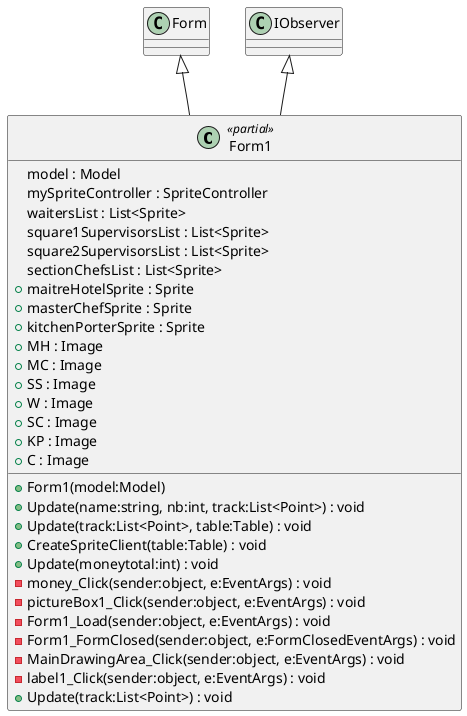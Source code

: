 @startuml
class Form1 <<partial>> {
    model : Model
    mySpriteController : SpriteController
    waitersList : List<Sprite>
    square1SupervisorsList : List<Sprite>
    square2SupervisorsList : List<Sprite>
    sectionChefsList : List<Sprite>
    + maitreHotelSprite : Sprite
    + masterChefSprite : Sprite
    + kitchenPorterSprite : Sprite
    + MH : Image
    + MC : Image
    + SS : Image
    + W : Image
    + SC : Image
    + KP : Image
    + C : Image
    + Form1(model:Model)
    + Update(name:string, nb:int, track:List<Point>) : void
    + Update(track:List<Point>, table:Table) : void
    + CreateSpriteClient(table:Table) : void
    + Update(moneytotal:int) : void
    - money_Click(sender:object, e:EventArgs) : void
    - pictureBox1_Click(sender:object, e:EventArgs) : void
    - Form1_Load(sender:object, e:EventArgs) : void
    - Form1_FormClosed(sender:object, e:FormClosedEventArgs) : void
    - MainDrawingArea_Click(sender:object, e:EventArgs) : void
    - label1_Click(sender:object, e:EventArgs) : void
    + Update(track:List<Point>) : void
}
Form <|-- Form1
IObserver <|-- Form1
@enduml
